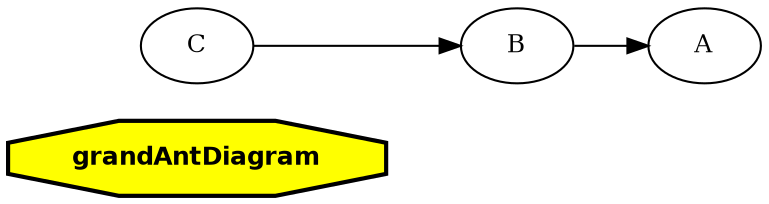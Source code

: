 digraph "null" {
graph [rankdir="LR"];
node [fontsize="12"];
edge [fontsize="10"];
"grandAntDiagram" [shape=octagon,fillcolor="yellow",style="filled,bold",fontname="Helvetica-Bold"];

"A"

"C"
"C" -> "B";

"B"
"B" -> "A";

}
